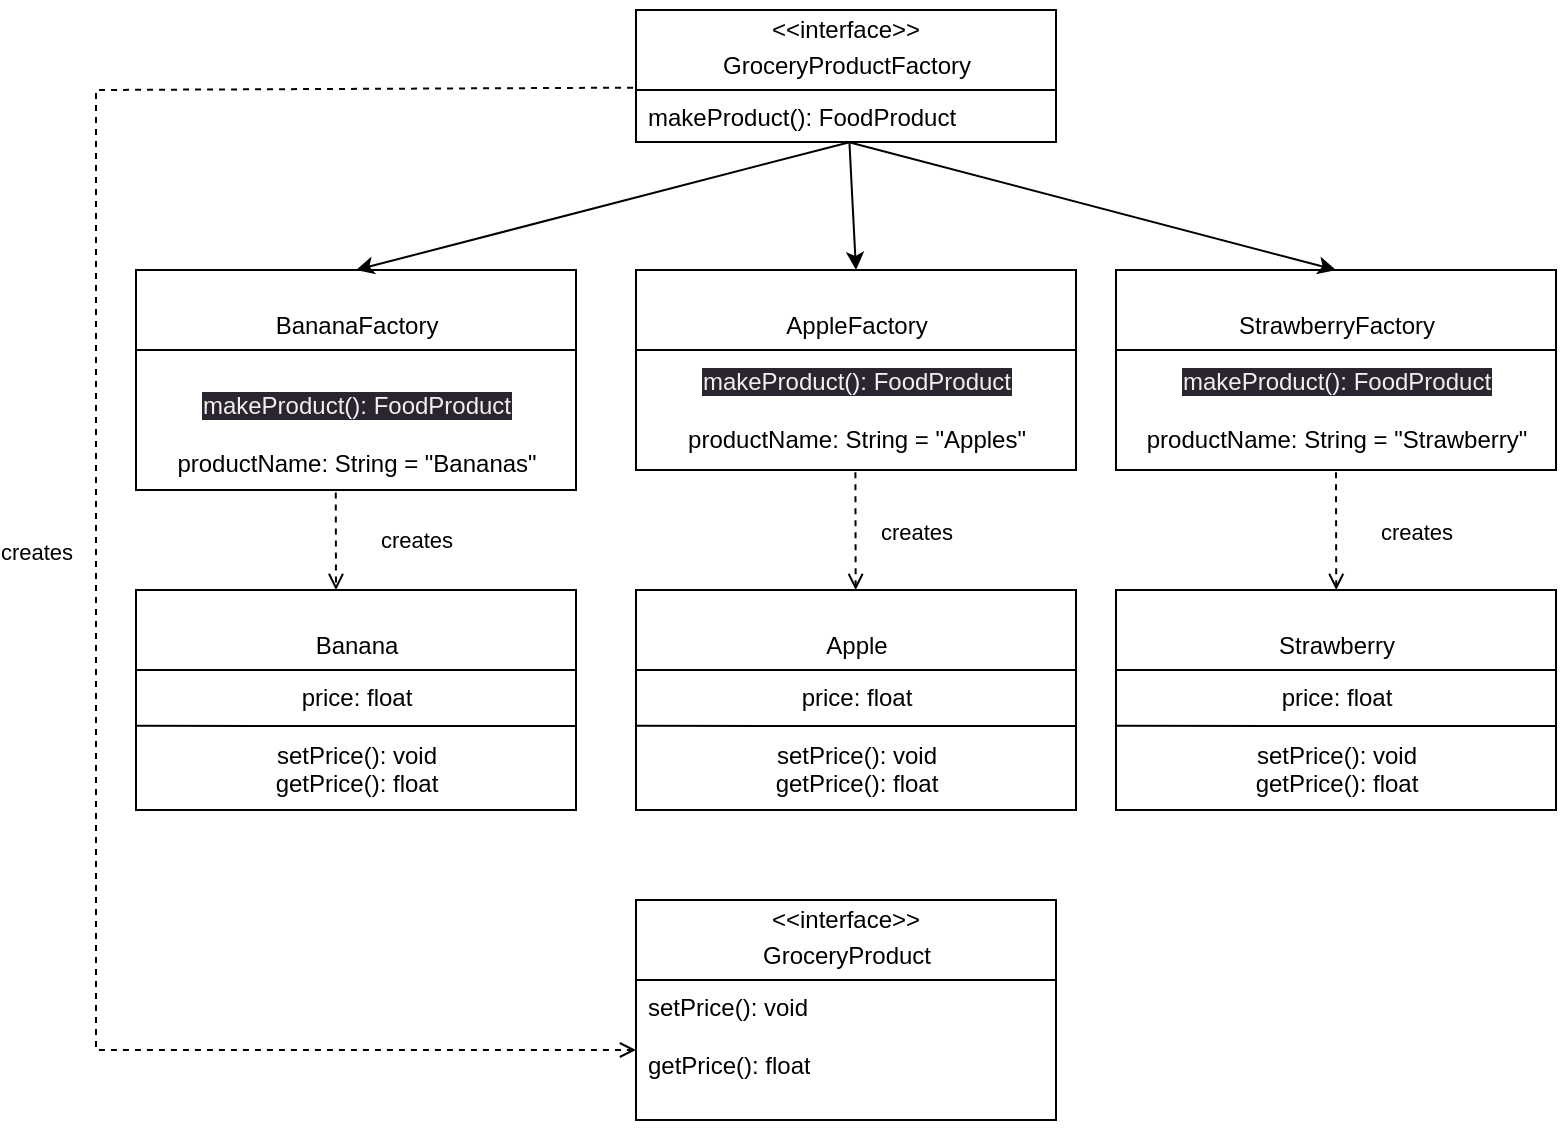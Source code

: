 <mxfile>
    <diagram id="FPb5eZQwPMwR5litwfg2" name="Page-1">
        <mxGraphModel dx="1777" dy="719" grid="1" gridSize="10" guides="1" tooltips="1" connect="1" arrows="1" fold="1" page="1" pageScale="1" pageWidth="850" pageHeight="1100" math="0" shadow="0">
            <root>
                <mxCell id="0"/>
                <mxCell id="1" parent="0"/>
                <mxCell id="27" style="edgeStyle=none;html=1;entryX=0.5;entryY=0;entryDx=0;entryDy=0;" edge="1" parent="1" source="4" target="20">
                    <mxGeometry relative="1" as="geometry"/>
                </mxCell>
                <mxCell id="4" value="&lt;br&gt;GroceryProductFactory" style="swimlane;fontStyle=0;childLayout=stackLayout;horizontal=1;startSize=40;fillColor=none;horizontalStack=0;resizeParent=1;resizeParentMax=0;resizeLast=0;collapsible=1;marginBottom=0;html=1;" vertex="1" parent="1">
                    <mxGeometry x="230" y="70" width="210" height="66" as="geometry"/>
                </mxCell>
                <mxCell id="5" value="makeProduct(): FoodProduct" style="text;strokeColor=none;fillColor=none;align=left;verticalAlign=top;spacingLeft=4;spacingRight=4;overflow=hidden;rotatable=0;points=[[0,0.5],[1,0.5]];portConstraint=eastwest;whiteSpace=wrap;html=1;" vertex="1" parent="4">
                    <mxGeometry y="40" width="210" height="26" as="geometry"/>
                </mxCell>
                <mxCell id="8" value="&amp;lt;&amp;lt;interface&amp;gt;&amp;gt;" style="text;html=1;strokeColor=none;fillColor=none;align=center;verticalAlign=middle;whiteSpace=wrap;rounded=0;" vertex="1" parent="1">
                    <mxGeometry x="305" y="65" width="60" height="30" as="geometry"/>
                </mxCell>
                <mxCell id="9" value="&lt;br&gt;BananaFactory" style="swimlane;fontStyle=0;childLayout=stackLayout;horizontal=1;startSize=40;fillColor=none;horizontalStack=0;resizeParent=1;resizeParentMax=0;resizeLast=0;collapsible=1;marginBottom=0;html=1;" vertex="1" parent="1">
                    <mxGeometry x="-20" y="200" width="220" height="110" as="geometry"/>
                </mxCell>
                <mxCell id="18" value="&lt;br&gt;&lt;span style=&quot;color: rgb(240, 240, 240); font-family: Helvetica; font-size: 12px; font-style: normal; font-variant-ligatures: normal; font-variant-caps: normal; font-weight: 400; letter-spacing: normal; orphans: 2; text-align: left; text-indent: 0px; text-transform: none; widows: 2; word-spacing: 0px; -webkit-text-stroke-width: 0px; background-color: rgb(42, 37, 47); text-decoration-thickness: initial; text-decoration-style: initial; text-decoration-color: initial; float: none; display: inline !important;&quot;&gt;makeProduct(): FoodProduct&lt;/span&gt;&lt;br&gt;&lt;br&gt;productName: String = &quot;Bananas&quot;" style="text;html=1;align=center;verticalAlign=middle;resizable=0;points=[];autosize=1;strokeColor=none;fillColor=none;" vertex="1" parent="9">
                    <mxGeometry y="40" width="220" height="70" as="geometry"/>
                </mxCell>
                <mxCell id="20" value="&lt;br&gt;AppleFactory" style="swimlane;fontStyle=0;childLayout=stackLayout;horizontal=1;startSize=40;fillColor=none;horizontalStack=0;resizeParent=1;resizeParentMax=0;resizeLast=0;collapsible=1;marginBottom=0;html=1;" vertex="1" parent="1">
                    <mxGeometry x="230" y="200" width="220" height="100" as="geometry"/>
                </mxCell>
                <mxCell id="21" value="&lt;span style=&quot;color: rgb(240, 240, 240); font-family: Helvetica; font-size: 12px; font-style: normal; font-variant-ligatures: normal; font-variant-caps: normal; font-weight: 400; letter-spacing: normal; orphans: 2; text-align: left; text-indent: 0px; text-transform: none; widows: 2; word-spacing: 0px; -webkit-text-stroke-width: 0px; background-color: rgb(42, 37, 47); text-decoration-thickness: initial; text-decoration-style: initial; text-decoration-color: initial; float: none; display: inline !important;&quot;&gt;makeProduct(): FoodProduct&lt;br&gt;&lt;/span&gt;&lt;br&gt;productName: String = &quot;Apples&quot;" style="text;html=1;align=center;verticalAlign=middle;resizable=0;points=[];autosize=1;strokeColor=none;fillColor=none;" vertex="1" parent="20">
                    <mxGeometry y="40" width="220" height="60" as="geometry"/>
                </mxCell>
                <mxCell id="22" value="&lt;br&gt;StrawberryFactory" style="swimlane;fontStyle=0;childLayout=stackLayout;horizontal=1;startSize=40;fillColor=none;horizontalStack=0;resizeParent=1;resizeParentMax=0;resizeLast=0;collapsible=1;marginBottom=0;html=1;" vertex="1" parent="1">
                    <mxGeometry x="470" y="200" width="220" height="100" as="geometry"/>
                </mxCell>
                <mxCell id="23" value="&lt;span style=&quot;color: rgb(240, 240, 240); font-family: Helvetica; font-size: 12px; font-style: normal; font-variant-ligatures: normal; font-variant-caps: normal; font-weight: 400; letter-spacing: normal; orphans: 2; text-align: left; text-indent: 0px; text-transform: none; widows: 2; word-spacing: 0px; -webkit-text-stroke-width: 0px; background-color: rgb(42, 37, 47); text-decoration-thickness: initial; text-decoration-style: initial; text-decoration-color: initial; float: none; display: inline !important;&quot;&gt;makeProduct(): FoodProduct&lt;/span&gt;&lt;br&gt;&lt;br&gt;productName: String = &quot;Strawberry&quot;" style="text;html=1;align=center;verticalAlign=middle;resizable=0;points=[];autosize=1;strokeColor=none;fillColor=none;" vertex="1" parent="22">
                    <mxGeometry y="40" width="220" height="60" as="geometry"/>
                </mxCell>
                <mxCell id="24" value="&lt;br&gt;GroceryProduct" style="swimlane;fontStyle=0;childLayout=stackLayout;horizontal=1;startSize=40;fillColor=none;horizontalStack=0;resizeParent=1;resizeParentMax=0;resizeLast=0;collapsible=1;marginBottom=0;html=1;" vertex="1" parent="1">
                    <mxGeometry x="230" y="515" width="210" height="110" as="geometry"/>
                </mxCell>
                <mxCell id="25" value="setPrice(): void&lt;br&gt;&lt;br&gt;getPrice(): float" style="text;strokeColor=none;fillColor=none;align=left;verticalAlign=top;spacingLeft=4;spacingRight=4;overflow=hidden;rotatable=0;points=[[0,0.5],[1,0.5]];portConstraint=eastwest;whiteSpace=wrap;html=1;" vertex="1" parent="24">
                    <mxGeometry y="40" width="210" height="70" as="geometry"/>
                </mxCell>
                <mxCell id="26" value="&amp;lt;&amp;lt;interface&amp;gt;&amp;gt;" style="text;html=1;strokeColor=none;fillColor=none;align=center;verticalAlign=middle;whiteSpace=wrap;rounded=0;" vertex="1" parent="1">
                    <mxGeometry x="305" y="510" width="60" height="30" as="geometry"/>
                </mxCell>
                <mxCell id="28" style="edgeStyle=none;html=1;entryX=0.5;entryY=0;entryDx=0;entryDy=0;exitX=0.506;exitY=1.008;exitDx=0;exitDy=0;exitPerimeter=0;" edge="1" parent="1" source="5" target="9">
                    <mxGeometry relative="1" as="geometry">
                        <mxPoint x="301.701" y="136" as="sourcePoint"/>
                        <mxPoint x="305.0" y="200" as="targetPoint"/>
                    </mxGeometry>
                </mxCell>
                <mxCell id="29" style="edgeStyle=none;html=1;entryX=0.5;entryY=0;entryDx=0;entryDy=0;exitX=0.505;exitY=1;exitDx=0;exitDy=0;exitPerimeter=0;" edge="1" parent="1" source="5" target="22">
                    <mxGeometry relative="1" as="geometry">
                        <mxPoint x="330" y="140" as="sourcePoint"/>
                        <mxPoint x="100" y="210" as="targetPoint"/>
                    </mxGeometry>
                </mxCell>
                <mxCell id="30" value="creates" style="endArrow=open;html=1;rounded=0;align=center;verticalAlign=bottom;dashed=1;endFill=0;labelBackgroundColor=none;exitX=0.454;exitY=1.018;exitDx=0;exitDy=0;exitPerimeter=0;" edge="1" parent="1" source="18">
                    <mxGeometry x="0.324" y="40" relative="1" as="geometry">
                        <mxPoint x="80" y="320" as="sourcePoint"/>
                        <mxPoint x="80" y="360" as="targetPoint"/>
                        <mxPoint as="offset"/>
                    </mxGeometry>
                </mxCell>
                <mxCell id="34" value="creates" style="endArrow=open;html=1;rounded=0;align=center;verticalAlign=bottom;dashed=1;endFill=0;labelBackgroundColor=none;exitX=0.454;exitY=1.018;exitDx=0;exitDy=0;exitPerimeter=0;" edge="1" parent="1">
                    <mxGeometry x="0.324" y="40" relative="1" as="geometry">
                        <mxPoint x="580.0" y="301.08" as="sourcePoint"/>
                        <mxPoint x="580.12" y="360" as="targetPoint"/>
                        <mxPoint as="offset"/>
                    </mxGeometry>
                </mxCell>
                <mxCell id="36" value="creates" style="endArrow=open;html=1;rounded=0;align=center;verticalAlign=bottom;dashed=1;endFill=0;labelBackgroundColor=none;exitX=0.454;exitY=1.018;exitDx=0;exitDy=0;exitPerimeter=0;" edge="1" parent="1">
                    <mxGeometry x="0.323" y="30" relative="1" as="geometry">
                        <mxPoint x="339.71" y="301.08" as="sourcePoint"/>
                        <mxPoint x="339.83" y="360" as="targetPoint"/>
                        <mxPoint as="offset"/>
                    </mxGeometry>
                </mxCell>
                <mxCell id="39" value="&lt;br&gt;Banana" style="swimlane;fontStyle=0;childLayout=stackLayout;horizontal=1;startSize=40;fillColor=none;horizontalStack=0;resizeParent=1;resizeParentMax=0;resizeLast=0;collapsible=1;marginBottom=0;html=1;" vertex="1" parent="1">
                    <mxGeometry x="-20" y="360" width="220" height="110" as="geometry"/>
                </mxCell>
                <mxCell id="40" value="price: float&lt;br&gt;&lt;br&gt;setPrice(): void&lt;br&gt;getPrice(): float" style="text;html=1;align=center;verticalAlign=middle;resizable=0;points=[];autosize=1;strokeColor=none;fillColor=none;" vertex="1" parent="39">
                    <mxGeometry y="40" width="220" height="70" as="geometry"/>
                </mxCell>
                <mxCell id="41" value="" style="endArrow=none;html=1;exitX=0.002;exitY=0.399;exitDx=0;exitDy=0;exitPerimeter=0;" edge="1" parent="39" source="40">
                    <mxGeometry width="50" height="50" relative="1" as="geometry">
                        <mxPoint x="160" y="116" as="sourcePoint"/>
                        <mxPoint x="220" y="68" as="targetPoint"/>
                    </mxGeometry>
                </mxCell>
                <mxCell id="42" value="&lt;br&gt;Apple" style="swimlane;fontStyle=0;childLayout=stackLayout;horizontal=1;startSize=40;fillColor=none;horizontalStack=0;resizeParent=1;resizeParentMax=0;resizeLast=0;collapsible=1;marginBottom=0;html=1;" vertex="1" parent="1">
                    <mxGeometry x="230" y="360" width="220" height="110" as="geometry"/>
                </mxCell>
                <mxCell id="43" value="price: float&lt;br&gt;&lt;br&gt;setPrice(): void&lt;br&gt;getPrice(): float" style="text;html=1;align=center;verticalAlign=middle;resizable=0;points=[];autosize=1;strokeColor=none;fillColor=none;" vertex="1" parent="42">
                    <mxGeometry y="40" width="220" height="70" as="geometry"/>
                </mxCell>
                <mxCell id="44" value="" style="endArrow=none;html=1;exitX=0.002;exitY=0.399;exitDx=0;exitDy=0;exitPerimeter=0;" edge="1" parent="42" source="43">
                    <mxGeometry width="50" height="50" relative="1" as="geometry">
                        <mxPoint x="160" y="116" as="sourcePoint"/>
                        <mxPoint x="220" y="68" as="targetPoint"/>
                    </mxGeometry>
                </mxCell>
                <mxCell id="45" value="&lt;br&gt;Strawberry" style="swimlane;fontStyle=0;childLayout=stackLayout;horizontal=1;startSize=40;fillColor=none;horizontalStack=0;resizeParent=1;resizeParentMax=0;resizeLast=0;collapsible=1;marginBottom=0;html=1;" vertex="1" parent="1">
                    <mxGeometry x="470" y="360" width="220" height="110" as="geometry"/>
                </mxCell>
                <mxCell id="46" value="price: float&lt;br&gt;&lt;br&gt;setPrice(): void&lt;br&gt;getPrice(): float" style="text;html=1;align=center;verticalAlign=middle;resizable=0;points=[];autosize=1;strokeColor=none;fillColor=none;" vertex="1" parent="45">
                    <mxGeometry y="40" width="220" height="70" as="geometry"/>
                </mxCell>
                <mxCell id="47" value="" style="endArrow=none;html=1;exitX=0.002;exitY=0.399;exitDx=0;exitDy=0;exitPerimeter=0;" edge="1" parent="45" source="46">
                    <mxGeometry width="50" height="50" relative="1" as="geometry">
                        <mxPoint x="160" y="116" as="sourcePoint"/>
                        <mxPoint x="220" y="68" as="targetPoint"/>
                    </mxGeometry>
                </mxCell>
                <mxCell id="49" value="creates" style="endArrow=open;html=1;rounded=0;align=center;verticalAlign=bottom;dashed=1;endFill=0;labelBackgroundColor=none;exitX=-0.007;exitY=-0.045;exitDx=0;exitDy=0;exitPerimeter=0;entryX=0;entryY=0.5;entryDx=0;entryDy=0;" edge="1" parent="1" source="5" target="25">
                    <mxGeometry x="-0.001" y="-30" relative="1" as="geometry">
                        <mxPoint x="180.0" y="110" as="sourcePoint"/>
                        <mxPoint x="150" y="570" as="targetPoint"/>
                        <mxPoint as="offset"/>
                        <Array as="points">
                            <mxPoint x="-40" y="110"/>
                            <mxPoint x="-40" y="590"/>
                        </Array>
                    </mxGeometry>
                </mxCell>
            </root>
        </mxGraphModel>
    </diagram>
</mxfile>